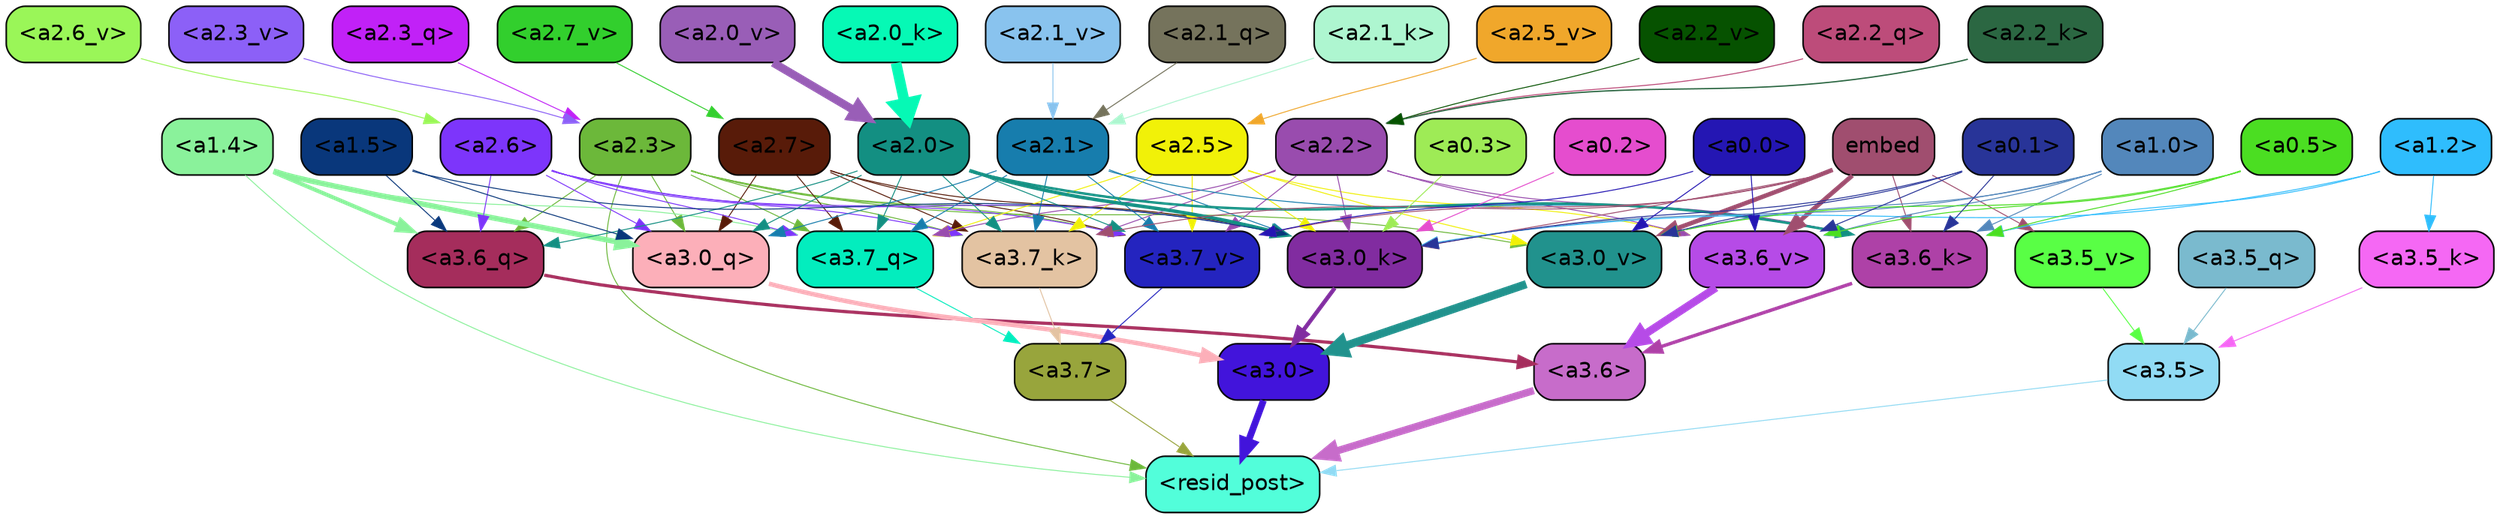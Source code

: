 strict digraph "" {
	graph [bgcolor=transparent,
		layout=dot,
		overlap=false,
		splines=true
	];
	"<a3.7>"	[color=black,
		fillcolor="#98a53c",
		fontname=Helvetica,
		shape=box,
		style="filled, rounded"];
	"<resid_post>"	[color=black,
		fillcolor="#52feda",
		fontname=Helvetica,
		shape=box,
		style="filled, rounded"];
	"<a3.7>" -> "<resid_post>"	[color="#98a53c",
		penwidth=0.6];
	"<a3.6>"	[color=black,
		fillcolor="#c76cca",
		fontname=Helvetica,
		shape=box,
		style="filled, rounded"];
	"<a3.6>" -> "<resid_post>"	[color="#c76cca",
		penwidth=4.648244500160217];
	"<a3.5>"	[color=black,
		fillcolor="#91dbf4",
		fontname=Helvetica,
		shape=box,
		style="filled, rounded"];
	"<a3.5>" -> "<resid_post>"	[color="#91dbf4",
		penwidth=0.6];
	"<a3.0>"	[color=black,
		fillcolor="#4214db",
		fontname=Helvetica,
		shape=box,
		style="filled, rounded"];
	"<a3.0>" -> "<resid_post>"	[color="#4214db",
		penwidth=4.3288813829422];
	"<a2.3>"	[color=black,
		fillcolor="#6cb83a",
		fontname=Helvetica,
		shape=box,
		style="filled, rounded"];
	"<a2.3>" -> "<resid_post>"	[color="#6cb83a",
		penwidth=0.6];
	"<a3.7_q>"	[color=black,
		fillcolor="#03edbe",
		fontname=Helvetica,
		shape=box,
		style="filled, rounded"];
	"<a2.3>" -> "<a3.7_q>"	[color="#6cb83a",
		penwidth=0.6];
	"<a3.6_q>"	[color=black,
		fillcolor="#a52d5c",
		fontname=Helvetica,
		shape=box,
		style="filled, rounded"];
	"<a2.3>" -> "<a3.6_q>"	[color="#6cb83a",
		penwidth=0.6];
	"<a3.0_q>"	[color=black,
		fillcolor="#fcafb9",
		fontname=Helvetica,
		shape=box,
		style="filled, rounded"];
	"<a2.3>" -> "<a3.0_q>"	[color="#6cb83a",
		penwidth=0.6];
	"<a3.7_k>"	[color=black,
		fillcolor="#e3c3a2",
		fontname=Helvetica,
		shape=box,
		style="filled, rounded"];
	"<a2.3>" -> "<a3.7_k>"	[color="#6cb83a",
		penwidth=0.6];
	"<a3.0_k>"	[color=black,
		fillcolor="#812ca0",
		fontname=Helvetica,
		shape=box,
		style="filled, rounded"];
	"<a2.3>" -> "<a3.0_k>"	[color="#6cb83a",
		penwidth=0.6];
	"<a3.7_v>"	[color=black,
		fillcolor="#2424bf",
		fontname=Helvetica,
		shape=box,
		style="filled, rounded"];
	"<a2.3>" -> "<a3.7_v>"	[color="#6cb83a",
		penwidth=0.6];
	"<a3.0_v>"	[color=black,
		fillcolor="#21928d",
		fontname=Helvetica,
		shape=box,
		style="filled, rounded"];
	"<a2.3>" -> "<a3.0_v>"	[color="#6cb83a",
		penwidth=0.6];
	"<a1.4>"	[color=black,
		fillcolor="#8af29b",
		fontname=Helvetica,
		shape=box,
		style="filled, rounded"];
	"<a1.4>" -> "<resid_post>"	[color="#8af29b",
		penwidth=0.6];
	"<a1.4>" -> "<a3.7_q>"	[color="#8af29b",
		penwidth=0.6];
	"<a1.4>" -> "<a3.6_q>"	[color="#8af29b",
		penwidth=2.5397292599081993];
	"<a1.4>" -> "<a3.0_q>"	[color="#8af29b",
		penwidth=3.3985572457313538];
	"<a3.7_q>" -> "<a3.7>"	[color="#03edbe",
		penwidth=0.6];
	"<a3.6_q>" -> "<a3.6>"	[color="#a52d5c",
		penwidth=2.03758105635643];
	"<a3.5_q>"	[color=black,
		fillcolor="#7abace",
		fontname=Helvetica,
		shape=box,
		style="filled, rounded"];
	"<a3.5_q>" -> "<a3.5>"	[color="#7abace",
		penwidth=0.6];
	"<a3.0_q>" -> "<a3.0>"	[color="#fcafb9",
		penwidth=2.8638100624084473];
	"<a3.7_k>" -> "<a3.7>"	[color="#e3c3a2",
		penwidth=0.6];
	"<a3.6_k>"	[color=black,
		fillcolor="#ae41a7",
		fontname=Helvetica,
		shape=box,
		style="filled, rounded"];
	"<a3.6_k>" -> "<a3.6>"	[color="#ae41a7",
		penwidth=2.174198240041733];
	"<a3.5_k>"	[color=black,
		fillcolor="#f568f4",
		fontname=Helvetica,
		shape=box,
		style="filled, rounded"];
	"<a3.5_k>" -> "<a3.5>"	[color="#f568f4",
		penwidth=0.6];
	"<a3.0_k>" -> "<a3.0>"	[color="#812ca0",
		penwidth=2.6274144649505615];
	"<a3.7_v>" -> "<a3.7>"	[color="#2424bf",
		penwidth=0.6];
	"<a3.6_v>"	[color=black,
		fillcolor="#b64be7",
		fontname=Helvetica,
		shape=box,
		style="filled, rounded"];
	"<a3.6_v>" -> "<a3.6>"	[color="#b64be7",
		penwidth=5.002329230308533];
	"<a3.5_v>"	[color=black,
		fillcolor="#59ff45",
		fontname=Helvetica,
		shape=box,
		style="filled, rounded"];
	"<a3.5_v>" -> "<a3.5>"	[color="#59ff45",
		penwidth=0.6];
	"<a3.0_v>" -> "<a3.0>"	[color="#21928d",
		penwidth=5.188832879066467];
	"<a2.7>"	[color=black,
		fillcolor="#581b09",
		fontname=Helvetica,
		shape=box,
		style="filled, rounded"];
	"<a2.7>" -> "<a3.7_q>"	[color="#581b09",
		penwidth=0.6];
	"<a2.7>" -> "<a3.0_q>"	[color="#581b09",
		penwidth=0.6];
	"<a2.7>" -> "<a3.7_k>"	[color="#581b09",
		penwidth=0.6];
	"<a2.7>" -> "<a3.0_k>"	[color="#581b09",
		penwidth=0.6];
	"<a2.7>" -> "<a3.7_v>"	[color="#581b09",
		penwidth=0.6];
	"<a2.6>"	[color=black,
		fillcolor="#7d35fb",
		fontname=Helvetica,
		shape=box,
		style="filled, rounded"];
	"<a2.6>" -> "<a3.7_q>"	[color="#7d35fb",
		penwidth=0.6];
	"<a2.6>" -> "<a3.6_q>"	[color="#7d35fb",
		penwidth=0.6];
	"<a2.6>" -> "<a3.0_q>"	[color="#7d35fb",
		penwidth=0.6];
	"<a2.6>" -> "<a3.7_k>"	[color="#7d35fb",
		penwidth=0.6];
	"<a2.6>" -> "<a3.0_k>"	[color="#7d35fb",
		penwidth=0.6];
	"<a2.6>" -> "<a3.7_v>"	[color="#7d35fb",
		penwidth=0.6];
	"<a2.5>"	[color=black,
		fillcolor="#f1f108",
		fontname=Helvetica,
		shape=box,
		style="filled, rounded"];
	"<a2.5>" -> "<a3.7_q>"	[color="#f1f108",
		penwidth=0.6];
	"<a2.5>" -> "<a3.7_k>"	[color="#f1f108",
		penwidth=0.6];
	"<a2.5>" -> "<a3.0_k>"	[color="#f1f108",
		penwidth=0.6];
	"<a2.5>" -> "<a3.7_v>"	[color="#f1f108",
		penwidth=0.6];
	"<a2.5>" -> "<a3.6_v>"	[color="#f1f108",
		penwidth=0.6];
	"<a2.5>" -> "<a3.0_v>"	[color="#f1f108",
		penwidth=0.6];
	"<a2.2>"	[color=black,
		fillcolor="#994cae",
		fontname=Helvetica,
		shape=box,
		style="filled, rounded"];
	"<a2.2>" -> "<a3.7_q>"	[color="#994cae",
		penwidth=0.6];
	"<a2.2>" -> "<a3.7_k>"	[color="#994cae",
		penwidth=0.6];
	"<a2.2>" -> "<a3.6_k>"	[color="#994cae",
		penwidth=0.6];
	"<a2.2>" -> "<a3.0_k>"	[color="#994cae",
		penwidth=0.6];
	"<a2.2>" -> "<a3.7_v>"	[color="#994cae",
		penwidth=0.6];
	"<a2.2>" -> "<a3.6_v>"	[color="#994cae",
		penwidth=0.6];
	"<a2.1>"	[color=black,
		fillcolor="#177dad",
		fontname=Helvetica,
		shape=box,
		style="filled, rounded"];
	"<a2.1>" -> "<a3.7_q>"	[color="#177dad",
		penwidth=0.6];
	"<a2.1>" -> "<a3.0_q>"	[color="#177dad",
		penwidth=0.6];
	"<a2.1>" -> "<a3.7_k>"	[color="#177dad",
		penwidth=0.6];
	"<a2.1>" -> "<a3.6_k>"	[color="#177dad",
		penwidth=0.6];
	"<a2.1>" -> "<a3.0_k>"	[color="#177dad",
		penwidth=0.6];
	"<a2.1>" -> "<a3.7_v>"	[color="#177dad",
		penwidth=0.6];
	"<a2.0>"	[color=black,
		fillcolor="#138f82",
		fontname=Helvetica,
		shape=box,
		style="filled, rounded"];
	"<a2.0>" -> "<a3.7_q>"	[color="#138f82",
		penwidth=0.6];
	"<a2.0>" -> "<a3.6_q>"	[color="#138f82",
		penwidth=0.6];
	"<a2.0>" -> "<a3.0_q>"	[color="#138f82",
		penwidth=0.6];
	"<a2.0>" -> "<a3.7_k>"	[color="#138f82",
		penwidth=0.6];
	"<a2.0>" -> "<a3.6_k>"	[color="#138f82",
		penwidth=1.5717863738536835];
	"<a2.0>" -> "<a3.0_k>"	[color="#138f82",
		penwidth=2.205150544643402];
	"<a2.0>" -> "<a3.7_v>"	[color="#138f82",
		penwidth=0.6];
	"<a1.5>"	[color=black,
		fillcolor="#09377b",
		fontname=Helvetica,
		shape=box,
		style="filled, rounded"];
	"<a1.5>" -> "<a3.6_q>"	[color="#09377b",
		penwidth=0.6];
	"<a1.5>" -> "<a3.0_q>"	[color="#09377b",
		penwidth=0.6];
	"<a1.5>" -> "<a3.0_k>"	[color="#09377b",
		penwidth=0.6];
	embed	[color=black,
		fillcolor="#a04e6f",
		fontname=Helvetica,
		shape=box,
		style="filled, rounded"];
	embed -> "<a3.7_k>"	[color="#a04e6f",
		penwidth=0.6];
	embed -> "<a3.6_k>"	[color="#a04e6f",
		penwidth=0.6];
	embed -> "<a3.0_k>"	[color="#a04e6f",
		penwidth=0.6];
	embed -> "<a3.7_v>"	[color="#a04e6f",
		penwidth=0.6];
	embed -> "<a3.6_v>"	[color="#a04e6f",
		penwidth=2.882729172706604];
	embed -> "<a3.5_v>"	[color="#a04e6f",
		penwidth=0.6];
	embed -> "<a3.0_v>"	[color="#a04e6f",
		penwidth=2.812090039253235];
	"<a1.2>"	[color=black,
		fillcolor="#2fbdfd",
		fontname=Helvetica,
		shape=box,
		style="filled, rounded"];
	"<a1.2>" -> "<a3.6_k>"	[color="#2fbdfd",
		penwidth=0.6];
	"<a1.2>" -> "<a3.5_k>"	[color="#2fbdfd",
		penwidth=0.6];
	"<a1.2>" -> "<a3.0_k>"	[color="#2fbdfd",
		penwidth=0.6];
	"<a1.0>"	[color=black,
		fillcolor="#5387bb",
		fontname=Helvetica,
		shape=box,
		style="filled, rounded"];
	"<a1.0>" -> "<a3.6_k>"	[color="#5387bb",
		penwidth=0.6];
	"<a1.0>" -> "<a3.0_k>"	[color="#5387bb",
		penwidth=0.6];
	"<a1.0>" -> "<a3.6_v>"	[color="#5387bb",
		penwidth=0.6];
	"<a1.0>" -> "<a3.0_v>"	[color="#5387bb",
		penwidth=0.6];
	"<a0.5>"	[color=black,
		fillcolor="#4bde22",
		fontname=Helvetica,
		shape=box,
		style="filled, rounded"];
	"<a0.5>" -> "<a3.6_k>"	[color="#4bde22",
		penwidth=0.6];
	"<a0.5>" -> "<a3.6_v>"	[color="#4bde22",
		penwidth=0.6];
	"<a0.5>" -> "<a3.0_v>"	[color="#4bde22",
		penwidth=0.6281400918960571];
	"<a0.1>"	[color=black,
		fillcolor="#283498",
		fontname=Helvetica,
		shape=box,
		style="filled, rounded"];
	"<a0.1>" -> "<a3.6_k>"	[color="#283498",
		penwidth=0.6];
	"<a0.1>" -> "<a3.0_k>"	[color="#283498",
		penwidth=0.6];
	"<a0.1>" -> "<a3.6_v>"	[color="#283498",
		penwidth=0.6];
	"<a0.1>" -> "<a3.0_v>"	[color="#283498",
		penwidth=0.6];
	"<a0.3>"	[color=black,
		fillcolor="#9eeb56",
		fontname=Helvetica,
		shape=box,
		style="filled, rounded"];
	"<a0.3>" -> "<a3.0_k>"	[color="#9eeb56",
		penwidth=0.6];
	"<a0.2>"	[color=black,
		fillcolor="#e54dce",
		fontname=Helvetica,
		shape=box,
		style="filled, rounded"];
	"<a0.2>" -> "<a3.0_k>"	[color="#e54dce",
		penwidth=0.6];
	"<a0.0>"	[color=black,
		fillcolor="#2416b3",
		fontname=Helvetica,
		shape=box,
		style="filled, rounded"];
	"<a0.0>" -> "<a3.7_v>"	[color="#2416b3",
		penwidth=0.6];
	"<a0.0>" -> "<a3.6_v>"	[color="#2416b3",
		penwidth=0.6];
	"<a0.0>" -> "<a3.0_v>"	[color="#2416b3",
		penwidth=0.6];
	"<a2.3_q>"	[color=black,
		fillcolor="#c121f7",
		fontname=Helvetica,
		shape=box,
		style="filled, rounded"];
	"<a2.3_q>" -> "<a2.3>"	[color="#c121f7",
		penwidth=0.6];
	"<a2.2_q>"	[color=black,
		fillcolor="#bd4c7a",
		fontname=Helvetica,
		shape=box,
		style="filled, rounded"];
	"<a2.2_q>" -> "<a2.2>"	[color="#bd4c7a",
		penwidth=0.6299107074737549];
	"<a2.1_q>"	[color=black,
		fillcolor="#75735c",
		fontname=Helvetica,
		shape=box,
		style="filled, rounded"];
	"<a2.1_q>" -> "<a2.1>"	[color="#75735c",
		penwidth=0.6];
	"<a2.2_k>"	[color=black,
		fillcolor="#2b6742",
		fontname=Helvetica,
		shape=box,
		style="filled, rounded"];
	"<a2.2_k>" -> "<a2.2>"	[color="#2b6742",
		penwidth=0.8337457180023193];
	"<a2.1_k>"	[color=black,
		fillcolor="#aef6d0",
		fontname=Helvetica,
		shape=box,
		style="filled, rounded"];
	"<a2.1_k>" -> "<a2.1>"	[color="#aef6d0",
		penwidth=0.6];
	"<a2.0_k>"	[color=black,
		fillcolor="#06f9b5",
		fontname=Helvetica,
		shape=box,
		style="filled, rounded"];
	"<a2.0_k>" -> "<a2.0>"	[color="#06f9b5",
		penwidth=6.795950889587402];
	"<a2.7_v>"	[color=black,
		fillcolor="#32cf2d",
		fontname=Helvetica,
		shape=box,
		style="filled, rounded"];
	"<a2.7_v>" -> "<a2.7>"	[color="#32cf2d",
		penwidth=0.6];
	"<a2.6_v>"	[color=black,
		fillcolor="#9af658",
		fontname=Helvetica,
		shape=box,
		style="filled, rounded"];
	"<a2.6_v>" -> "<a2.6>"	[color="#9af658",
		penwidth=0.6];
	"<a2.5_v>"	[color=black,
		fillcolor="#f0a72b",
		fontname=Helvetica,
		shape=box,
		style="filled, rounded"];
	"<a2.5_v>" -> "<a2.5>"	[color="#f0a72b",
		penwidth=0.6];
	"<a2.3_v>"	[color=black,
		fillcolor="#8c60f7",
		fontname=Helvetica,
		shape=box,
		style="filled, rounded"];
	"<a2.3_v>" -> "<a2.3>"	[color="#8c60f7",
		penwidth=0.6];
	"<a2.2_v>"	[color=black,
		fillcolor="#065200",
		fontname=Helvetica,
		shape=box,
		style="filled, rounded"];
	"<a2.2_v>" -> "<a2.2>"	[color="#065200",
		penwidth=0.6];
	"<a2.1_v>"	[color=black,
		fillcolor="#89c3ee",
		fontname=Helvetica,
		shape=box,
		style="filled, rounded"];
	"<a2.1_v>" -> "<a2.1>"	[color="#89c3ee",
		penwidth=0.6];
	"<a2.0_v>"	[color=black,
		fillcolor="#995eb7",
		fontname=Helvetica,
		shape=box,
		style="filled, rounded"];
	"<a2.0_v>" -> "<a2.0>"	[color="#995eb7",
		penwidth=5.211444020271301];
}

